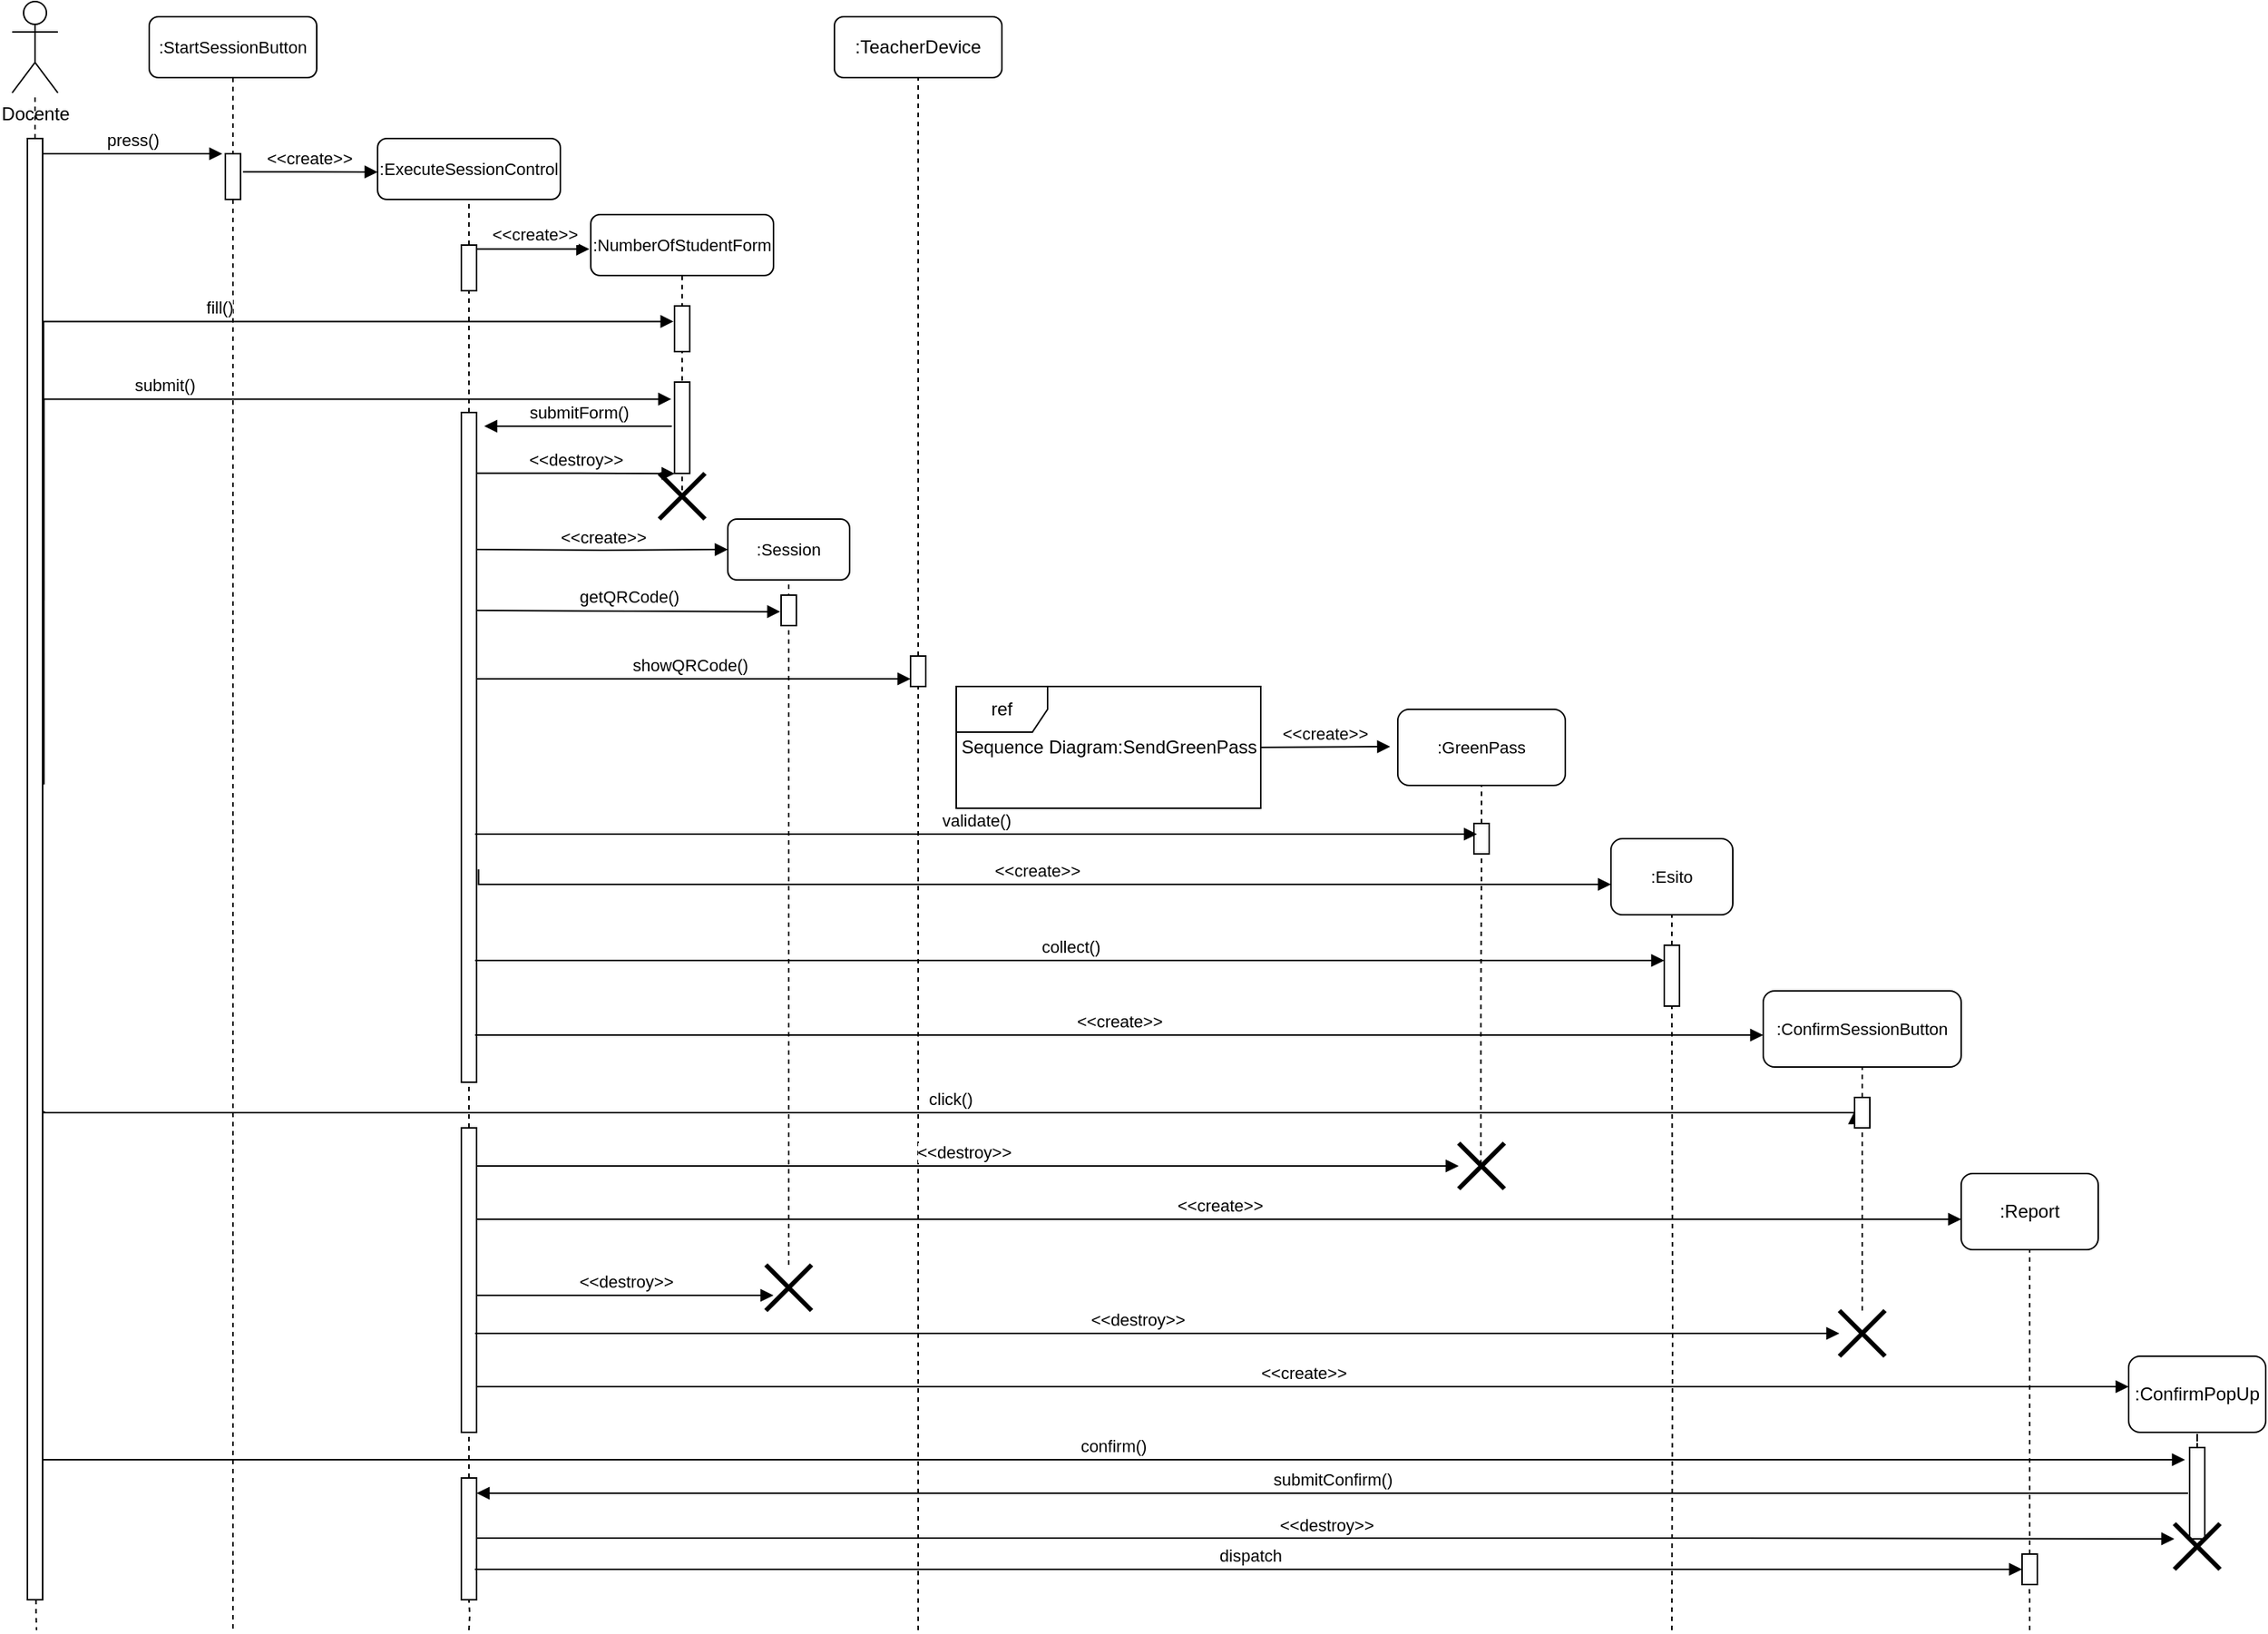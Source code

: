 <mxfile version="15.4.0" type="device"><diagram id="kgpKYQtTHZ0yAKxKKP6v" name="Page-1"><mxGraphModel dx="623" dy="282" grid="1" gridSize="10" guides="1" tooltips="1" connect="1" arrows="1" fold="1" page="1" pageScale="1" pageWidth="850" pageHeight="1100" math="0" shadow="0"><root><mxCell id="0"/><mxCell id="1" parent="0"/><mxCell id="bU4O369usYD0Mp0-NMCo-1" value="Docente" style="shape=umlActor;verticalLabelPosition=bottom;verticalAlign=top;html=1;" parent="1" vertex="1"><mxGeometry x="40" y="20" width="30" height="60" as="geometry"/></mxCell><mxCell id="bU4O369usYD0Mp0-NMCo-3" value="" style="endArrow=none;dashed=1;html=1;rounded=0;edgeStyle=orthogonalEdgeStyle;startArrow=none;" parent="1" source="bU4O369usYD0Mp0-NMCo-5" target="bU4O369usYD0Mp0-NMCo-1" edge="1"><mxGeometry width="50" height="50" relative="1" as="geometry"><mxPoint x="55" y="500" as="sourcePoint"/><mxPoint x="450" y="230" as="targetPoint"/></mxGeometry></mxCell><mxCell id="bU4O369usYD0Mp0-NMCo-5" value="" style="html=1;points=[];perimeter=orthogonalPerimeter;" parent="1" vertex="1"><mxGeometry x="50" y="110" width="10" height="960" as="geometry"/></mxCell><mxCell id="bU4O369usYD0Mp0-NMCo-7" value="press()" style="html=1;verticalAlign=bottom;endArrow=block;rounded=0;edgeStyle=orthogonalEdgeStyle;" parent="1" edge="1"><mxGeometry width="80" relative="1" as="geometry"><mxPoint x="60" y="120" as="sourcePoint"/><mxPoint x="178" y="120" as="targetPoint"/><Array as="points"><mxPoint x="178" y="120"/></Array></mxGeometry></mxCell><mxCell id="bU4O369usYD0Mp0-NMCo-8" value="&lt;font style=&quot;font-size: 11px&quot;&gt;:StartSessionButton&lt;/font&gt;" style="rounded=1;whiteSpace=wrap;html=1;" parent="1" vertex="1"><mxGeometry x="130" y="30" width="110" height="40" as="geometry"/></mxCell><mxCell id="bU4O369usYD0Mp0-NMCo-11" value="" style="endArrow=none;dashed=1;html=1;rounded=0;edgeStyle=orthogonalEdgeStyle;exitX=0.5;exitY=1;exitDx=0;exitDy=0;startArrow=none;" parent="1" source="bU4O369usYD0Mp0-NMCo-12" edge="1"><mxGeometry width="50" height="50" relative="1" as="geometry"><mxPoint x="190" y="100" as="sourcePoint"/><mxPoint x="185" y="1090" as="targetPoint"/><Array as="points"><mxPoint x="185" y="1050"/></Array></mxGeometry></mxCell><mxCell id="bU4O369usYD0Mp0-NMCo-12" value="" style="html=1;points=[];perimeter=orthogonalPerimeter;" parent="1" vertex="1"><mxGeometry x="180" y="120" width="10" height="30" as="geometry"/></mxCell><mxCell id="bU4O369usYD0Mp0-NMCo-13" value="" style="endArrow=none;dashed=1;html=1;rounded=0;edgeStyle=orthogonalEdgeStyle;exitX=0.5;exitY=1;exitDx=0;exitDy=0;" parent="1" source="bU4O369usYD0Mp0-NMCo-8" target="bU4O369usYD0Mp0-NMCo-12" edge="1"><mxGeometry width="50" height="50" relative="1" as="geometry"><mxPoint x="185" y="70" as="sourcePoint"/><mxPoint x="170" y="503.429" as="targetPoint"/><Array as="points"/></mxGeometry></mxCell><mxCell id="bU4O369usYD0Mp0-NMCo-14" value="&amp;lt;&amp;lt;create&amp;gt;&amp;gt;" style="html=1;verticalAlign=bottom;endArrow=block;rounded=0;edgeStyle=orthogonalEdgeStyle;exitX=1.157;exitY=0.395;exitDx=0;exitDy=0;exitPerimeter=0;" parent="1" source="bU4O369usYD0Mp0-NMCo-12" edge="1"><mxGeometry width="80" relative="1" as="geometry"><mxPoint x="230" y="200" as="sourcePoint"/><mxPoint x="280" y="132" as="targetPoint"/></mxGeometry></mxCell><mxCell id="bU4O369usYD0Mp0-NMCo-15" value="&lt;font style=&quot;font-size: 11px&quot;&gt;:ExecuteSessionControl&lt;/font&gt;" style="rounded=1;whiteSpace=wrap;html=1;" parent="1" vertex="1"><mxGeometry x="280" y="110" width="120" height="40" as="geometry"/></mxCell><mxCell id="bU4O369usYD0Mp0-NMCo-16" value="" style="endArrow=none;dashed=1;html=1;rounded=0;edgeStyle=orthogonalEdgeStyle;entryX=0.5;entryY=1;entryDx=0;entryDy=0;startArrow=none;" parent="1" source="bU4O369usYD0Mp0-NMCo-17" target="bU4O369usYD0Mp0-NMCo-15" edge="1"><mxGeometry width="50" height="50" relative="1" as="geometry"><mxPoint x="340" y="510" as="sourcePoint"/><mxPoint x="290" y="230" as="targetPoint"/></mxGeometry></mxCell><mxCell id="bU4O369usYD0Mp0-NMCo-17" value="" style="html=1;points=[];perimeter=orthogonalPerimeter;" parent="1" vertex="1"><mxGeometry x="335" y="180" width="10" height="30" as="geometry"/></mxCell><mxCell id="bU4O369usYD0Mp0-NMCo-18" value="" style="endArrow=none;dashed=1;html=1;rounded=0;edgeStyle=orthogonalEdgeStyle;entryX=0.5;entryY=1;entryDx=0;entryDy=0;startArrow=none;" parent="1" source="rX7FQtLpjzrD8uW23Avi-3" target="bU4O369usYD0Mp0-NMCo-17" edge="1"><mxGeometry width="50" height="50" relative="1" as="geometry"><mxPoint x="340" y="510" as="sourcePoint"/><mxPoint x="340" y="150" as="targetPoint"/></mxGeometry></mxCell><mxCell id="bU4O369usYD0Mp0-NMCo-19" value="&amp;lt;&amp;lt;create&amp;gt;&amp;gt;" style="html=1;verticalAlign=bottom;endArrow=block;rounded=0;edgeStyle=orthogonalEdgeStyle;exitX=1.029;exitY=0.088;exitDx=0;exitDy=0;exitPerimeter=0;entryX=-0.008;entryY=0.567;entryDx=0;entryDy=0;entryPerimeter=0;" parent="1" source="bU4O369usYD0Mp0-NMCo-17" target="bU4O369usYD0Mp0-NMCo-20" edge="1"><mxGeometry width="80" relative="1" as="geometry"><mxPoint x="510" y="260" as="sourcePoint"/><mxPoint x="410" y="183" as="targetPoint"/><Array as="points"/></mxGeometry></mxCell><mxCell id="bU4O369usYD0Mp0-NMCo-20" value="&lt;span style=&quot;font-size: 11px&quot;&gt;:NumberOfStudentForm&lt;/span&gt;" style="rounded=1;whiteSpace=wrap;html=1;" parent="1" vertex="1"><mxGeometry x="420" y="160" width="120" height="40" as="geometry"/></mxCell><mxCell id="bU4O369usYD0Mp0-NMCo-21" value="" style="endArrow=none;dashed=1;html=1;rounded=0;edgeStyle=orthogonalEdgeStyle;entryX=0.5;entryY=1;entryDx=0;entryDy=0;exitX=0.538;exitY=0.533;exitDx=0;exitDy=0;exitPerimeter=0;" parent="1" source="rX7FQtLpjzrD8uW23Avi-7" target="bU4O369usYD0Mp0-NMCo-20" edge="1"><mxGeometry width="50" height="50" relative="1" as="geometry"><mxPoint x="480" y="360" as="sourcePoint"/><mxPoint x="580" y="240" as="targetPoint"/><Array as="points"><mxPoint x="480" y="346"/></Array></mxGeometry></mxCell><mxCell id="bU4O369usYD0Mp0-NMCo-22" value="" style="html=1;points=[];perimeter=orthogonalPerimeter;" parent="1" vertex="1"><mxGeometry x="475" y="220" width="10" height="30" as="geometry"/></mxCell><mxCell id="bU4O369usYD0Mp0-NMCo-24" value="fill()" style="html=1;verticalAlign=bottom;endArrow=block;rounded=0;edgeStyle=orthogonalEdgeStyle;exitX=1.06;exitY=0.316;exitDx=0;exitDy=0;exitPerimeter=0;entryX=-0.066;entryY=0.341;entryDx=0;entryDy=0;entryPerimeter=0;" parent="1" source="bU4O369usYD0Mp0-NMCo-5" target="bU4O369usYD0Mp0-NMCo-22" edge="1"><mxGeometry width="80" relative="1" as="geometry"><mxPoint x="230" y="220" as="sourcePoint"/><mxPoint x="470" y="230" as="targetPoint"/><Array as="points"><mxPoint x="61" y="230"/></Array></mxGeometry></mxCell><mxCell id="rX7FQtLpjzrD8uW23Avi-1" value="" style="html=1;points=[];perimeter=orthogonalPerimeter;" parent="1" vertex="1"><mxGeometry x="475" y="270" width="10" height="60" as="geometry"/></mxCell><mxCell id="rX7FQtLpjzrD8uW23Avi-2" value="submit()" style="html=1;verticalAlign=bottom;endArrow=block;rounded=0;edgeStyle=orthogonalEdgeStyle;exitX=1.083;exitY=0.442;exitDx=0;exitDy=0;exitPerimeter=0;entryX=-0.214;entryY=0.187;entryDx=0;entryDy=0;entryPerimeter=0;" parent="1" source="bU4O369usYD0Mp0-NMCo-5" target="rX7FQtLpjzrD8uW23Avi-1" edge="1"><mxGeometry width="80" relative="1" as="geometry"><mxPoint x="370" y="280" as="sourcePoint"/><mxPoint x="470" y="281" as="targetPoint"/><Array as="points"><mxPoint x="61" y="281"/></Array></mxGeometry></mxCell><mxCell id="rX7FQtLpjzrD8uW23Avi-3" value="" style="html=1;points=[];perimeter=orthogonalPerimeter;" parent="1" vertex="1"><mxGeometry x="335" y="290" width="10" height="440" as="geometry"/></mxCell><mxCell id="rX7FQtLpjzrD8uW23Avi-4" value="" style="endArrow=none;dashed=1;html=1;rounded=0;edgeStyle=orthogonalEdgeStyle;startArrow=none;" parent="1" source="q5FVolAJccyDtdrA55qt-30" target="rX7FQtLpjzrD8uW23Avi-3" edge="1"><mxGeometry width="50" height="50" relative="1" as="geometry"><mxPoint x="340" y="890" as="sourcePoint"/><mxPoint x="340" y="210" as="targetPoint"/></mxGeometry></mxCell><mxCell id="rX7FQtLpjzrD8uW23Avi-5" value="submitForm()" style="html=1;verticalAlign=bottom;endArrow=block;rounded=0;edgeStyle=orthogonalEdgeStyle;exitX=-0.179;exitY=0.483;exitDx=0;exitDy=0;exitPerimeter=0;" parent="1" source="rX7FQtLpjzrD8uW23Avi-1" edge="1"><mxGeometry width="80" relative="1" as="geometry"><mxPoint x="470" y="299" as="sourcePoint"/><mxPoint x="350" y="299" as="targetPoint"/></mxGeometry></mxCell><mxCell id="rX7FQtLpjzrD8uW23Avi-6" value="&amp;lt;&amp;lt;destroy&amp;gt;&amp;gt;" style="html=1;verticalAlign=bottom;endArrow=block;rounded=0;edgeStyle=orthogonalEdgeStyle;entryX=0.007;entryY=1.002;entryDx=0;entryDy=0;entryPerimeter=0;" parent="1" target="rX7FQtLpjzrD8uW23Avi-1" edge="1"><mxGeometry width="80" relative="1" as="geometry"><mxPoint x="345" y="329.88" as="sourcePoint"/><mxPoint x="470" y="330" as="targetPoint"/><Array as="points"><mxPoint x="405" y="330"/></Array></mxGeometry></mxCell><mxCell id="rX7FQtLpjzrD8uW23Avi-7" value="" style="shape=umlDestroy;whiteSpace=wrap;html=1;strokeWidth=3;" parent="1" vertex="1"><mxGeometry x="465" y="330" width="30" height="30" as="geometry"/></mxCell><mxCell id="rX7FQtLpjzrD8uW23Avi-8" value="&amp;lt;&amp;lt;create&amp;gt;&amp;gt;" style="html=1;verticalAlign=bottom;endArrow=block;rounded=0;edgeStyle=orthogonalEdgeStyle;entryX=0;entryY=0.5;entryDx=0;entryDy=0;" parent="1" target="rX7FQtLpjzrD8uW23Avi-10" edge="1"><mxGeometry width="80" relative="1" as="geometry"><mxPoint x="345" y="380" as="sourcePoint"/><mxPoint x="450" y="380" as="targetPoint"/></mxGeometry></mxCell><mxCell id="rX7FQtLpjzrD8uW23Avi-10" value="&lt;span style=&quot;font-size: 11px&quot;&gt;:Session&lt;/span&gt;" style="rounded=1;whiteSpace=wrap;html=1;" parent="1" vertex="1"><mxGeometry x="510" y="360" width="80" height="40" as="geometry"/></mxCell><mxCell id="rX7FQtLpjzrD8uW23Avi-11" value="" style="endArrow=none;dashed=1;html=1;rounded=0;edgeStyle=orthogonalEdgeStyle;entryX=0.5;entryY=1;entryDx=0;entryDy=0;startArrow=none;" parent="1" source="q5FVolAJccyDtdrA55qt-45" target="rX7FQtLpjzrD8uW23Avi-10" edge="1"><mxGeometry width="50" height="50" relative="1" as="geometry"><mxPoint x="550" y="870" as="sourcePoint"/><mxPoint x="440" y="430" as="targetPoint"/></mxGeometry></mxCell><mxCell id="rX7FQtLpjzrD8uW23Avi-13" value="" style="html=1;points=[];perimeter=orthogonalPerimeter;" parent="1" vertex="1"><mxGeometry x="545" y="410" width="10" height="20" as="geometry"/></mxCell><mxCell id="rX7FQtLpjzrD8uW23Avi-15" value="getQRCode()" style="html=1;verticalAlign=bottom;endArrow=block;rounded=0;edgeStyle=orthogonalEdgeStyle;entryX=-0.057;entryY=0.543;entryDx=0;entryDy=0;entryPerimeter=0;" parent="1" target="rX7FQtLpjzrD8uW23Avi-13" edge="1"><mxGeometry width="80" relative="1" as="geometry"><mxPoint x="345" y="420" as="sourcePoint"/><mxPoint x="425" y="420" as="targetPoint"/></mxGeometry></mxCell><mxCell id="rX7FQtLpjzrD8uW23Avi-16" value=":TeacherDevice" style="rounded=1;whiteSpace=wrap;html=1;" parent="1" vertex="1"><mxGeometry x="580" y="30" width="110" height="40" as="geometry"/></mxCell><mxCell id="rX7FQtLpjzrD8uW23Avi-17" value="" style="endArrow=none;dashed=1;html=1;rounded=0;edgeStyle=orthogonalEdgeStyle;entryX=0.5;entryY=1;entryDx=0;entryDy=0;startArrow=none;" parent="1" source="rX7FQtLpjzrD8uW23Avi-18" target="rX7FQtLpjzrD8uW23Avi-16" edge="1"><mxGeometry width="50" height="50" relative="1" as="geometry"><mxPoint x="635" y="620" as="sourcePoint"/><mxPoint x="570" y="160" as="targetPoint"/><Array as="points"/></mxGeometry></mxCell><mxCell id="rX7FQtLpjzrD8uW23Avi-18" value="" style="html=1;points=[];perimeter=orthogonalPerimeter;" parent="1" vertex="1"><mxGeometry x="630" y="450" width="10" height="20" as="geometry"/></mxCell><mxCell id="rX7FQtLpjzrD8uW23Avi-19" value="" style="endArrow=none;dashed=1;html=1;rounded=0;edgeStyle=orthogonalEdgeStyle;entryX=0.5;entryY=1;entryDx=0;entryDy=0;" parent="1" target="rX7FQtLpjzrD8uW23Avi-18" edge="1"><mxGeometry width="50" height="50" relative="1" as="geometry"><mxPoint x="635" y="1090" as="sourcePoint"/><mxPoint x="635" y="70" as="targetPoint"/><Array as="points"><mxPoint x="635" y="610"/></Array></mxGeometry></mxCell><mxCell id="rX7FQtLpjzrD8uW23Avi-20" value="showQRCode()" style="html=1;verticalAlign=bottom;endArrow=block;rounded=0;edgeStyle=orthogonalEdgeStyle;entryX=0;entryY=0.75;entryDx=0;entryDy=0;entryPerimeter=0;" parent="1" target="rX7FQtLpjzrD8uW23Avi-18" edge="1"><mxGeometry width="80" relative="1" as="geometry"><mxPoint x="345" y="460" as="sourcePoint"/><mxPoint x="435" y="480" as="targetPoint"/><Array as="points"><mxPoint x="345" y="465"/></Array></mxGeometry></mxCell><mxCell id="rX7FQtLpjzrD8uW23Avi-22" value="ref" style="shape=umlFrame;whiteSpace=wrap;html=1;" parent="1" vertex="1"><mxGeometry x="660" y="470" width="200" height="80" as="geometry"/></mxCell><mxCell id="rX7FQtLpjzrD8uW23Avi-23" value="Sequence Diagram:SendGreenPass" style="text;html=1;align=center;verticalAlign=middle;resizable=0;points=[];autosize=1;strokeColor=none;fillColor=none;" parent="1" vertex="1"><mxGeometry x="655" y="500" width="210" height="20" as="geometry"/></mxCell><mxCell id="q5FVolAJccyDtdrA55qt-2" value="&amp;lt;&amp;lt;create&amp;gt;&amp;gt;" style="html=1;verticalAlign=bottom;endArrow=block;rounded=0;edgeStyle=orthogonalEdgeStyle;exitX=1;exitY=0.5;exitDx=0;exitDy=0;exitPerimeter=0;" parent="1" source="rX7FQtLpjzrD8uW23Avi-22" edge="1"><mxGeometry width="80" relative="1" as="geometry"><mxPoint x="865" y="509.5" as="sourcePoint"/><mxPoint x="945" y="509.5" as="targetPoint"/></mxGeometry></mxCell><mxCell id="q5FVolAJccyDtdrA55qt-3" value="&lt;span style=&quot;font-size: 11px&quot;&gt;:GreenPass&lt;/span&gt;" style="rounded=1;whiteSpace=wrap;html=1;" parent="1" vertex="1"><mxGeometry x="950" y="485" width="110" height="50" as="geometry"/></mxCell><mxCell id="q5FVolAJccyDtdrA55qt-4" value="" style="endArrow=none;dashed=1;html=1;rounded=0;edgeStyle=orthogonalEdgeStyle;entryX=0.5;entryY=1;entryDx=0;entryDy=0;startArrow=none;" parent="1" source="q5FVolAJccyDtdrA55qt-5" target="q5FVolAJccyDtdrA55qt-3" edge="1"><mxGeometry width="50" height="50" relative="1" as="geometry"><mxPoint x="1005" y="730" as="sourcePoint"/><mxPoint x="880" y="560" as="targetPoint"/></mxGeometry></mxCell><mxCell id="q5FVolAJccyDtdrA55qt-5" value="" style="html=1;points=[];perimeter=orthogonalPerimeter;" parent="1" vertex="1"><mxGeometry x="1000" y="560" width="10" height="20" as="geometry"/></mxCell><mxCell id="q5FVolAJccyDtdrA55qt-6" value="" style="endArrow=none;dashed=1;html=1;rounded=0;edgeStyle=orthogonalEdgeStyle;entryX=0.5;entryY=1;entryDx=0;entryDy=0;startArrow=none;exitX=0.486;exitY=0.467;exitDx=0;exitDy=0;exitPerimeter=0;" parent="1" source="q5FVolAJccyDtdrA55qt-33" target="q5FVolAJccyDtdrA55qt-5" edge="1"><mxGeometry width="50" height="50" relative="1" as="geometry"><mxPoint x="1005" y="780" as="sourcePoint"/><mxPoint x="1005" y="535" as="targetPoint"/></mxGeometry></mxCell><mxCell id="q5FVolAJccyDtdrA55qt-7" value="validate()" style="html=1;verticalAlign=bottom;endArrow=block;rounded=0;edgeStyle=orthogonalEdgeStyle;entryX=0.2;entryY=0.35;entryDx=0;entryDy=0;entryPerimeter=0;" parent="1" target="q5FVolAJccyDtdrA55qt-5" edge="1"><mxGeometry width="80" relative="1" as="geometry"><mxPoint x="344" y="567" as="sourcePoint"/><mxPoint x="900" y="580" as="targetPoint"/><Array as="points"><mxPoint x="344" y="567"/></Array></mxGeometry></mxCell><mxCell id="q5FVolAJccyDtdrA55qt-8" value="&amp;lt;&amp;lt;create&amp;gt;&amp;gt;" style="html=1;verticalAlign=bottom;endArrow=block;rounded=0;edgeStyle=orthogonalEdgeStyle;exitX=1.129;exitY=0.682;exitDx=0;exitDy=0;exitPerimeter=0;" parent="1" source="rX7FQtLpjzrD8uW23Avi-3" edge="1"><mxGeometry width="80" relative="1" as="geometry"><mxPoint x="710" y="600" as="sourcePoint"/><mxPoint x="1090" y="600" as="targetPoint"/><Array as="points"><mxPoint x="346" y="600"/></Array></mxGeometry></mxCell><mxCell id="q5FVolAJccyDtdrA55qt-9" value="&lt;span style=&quot;font-size: 11px&quot;&gt;:Esito&lt;/span&gt;" style="rounded=1;whiteSpace=wrap;html=1;" parent="1" vertex="1"><mxGeometry x="1090" y="570" width="80" height="50" as="geometry"/></mxCell><mxCell id="q5FVolAJccyDtdrA55qt-11" value="" style="endArrow=none;dashed=1;html=1;rounded=0;edgeStyle=orthogonalEdgeStyle;entryX=0.5;entryY=1;entryDx=0;entryDy=0;startArrow=none;" parent="1" source="q5FVolAJccyDtdrA55qt-12" target="q5FVolAJccyDtdrA55qt-9" edge="1"><mxGeometry width="50" height="50" relative="1" as="geometry"><mxPoint x="1130" y="780" as="sourcePoint"/><mxPoint x="1130" y="650" as="targetPoint"/></mxGeometry></mxCell><mxCell id="q5FVolAJccyDtdrA55qt-12" value="" style="html=1;points=[];perimeter=orthogonalPerimeter;" parent="1" vertex="1"><mxGeometry x="1125" y="640" width="10" height="40" as="geometry"/></mxCell><mxCell id="q5FVolAJccyDtdrA55qt-13" value="" style="endArrow=none;dashed=1;html=1;rounded=0;edgeStyle=orthogonalEdgeStyle;entryX=0.5;entryY=1;entryDx=0;entryDy=0;startArrow=none;" parent="1" target="q5FVolAJccyDtdrA55qt-12" edge="1"><mxGeometry width="50" height="50" relative="1" as="geometry"><mxPoint x="1130" y="1090" as="sourcePoint"/><mxPoint x="1130" y="620" as="targetPoint"/></mxGeometry></mxCell><mxCell id="q5FVolAJccyDtdrA55qt-20" value="collect()" style="html=1;verticalAlign=bottom;endArrow=block;rounded=0;edgeStyle=orthogonalEdgeStyle;" parent="1" edge="1"><mxGeometry width="80" relative="1" as="geometry"><mxPoint x="344" y="650" as="sourcePoint"/><mxPoint x="1125" y="650" as="targetPoint"/><Array as="points"><mxPoint x="344" y="650"/></Array></mxGeometry></mxCell><mxCell id="q5FVolAJccyDtdrA55qt-23" value="&amp;lt;&amp;lt;create&amp;gt;&amp;gt;" style="html=1;verticalAlign=bottom;endArrow=block;rounded=0;edgeStyle=orthogonalEdgeStyle;" parent="1" edge="1"><mxGeometry width="80" relative="1" as="geometry"><mxPoint x="344" y="699" as="sourcePoint"/><mxPoint x="1190" y="699" as="targetPoint"/><Array as="points"><mxPoint x="344" y="699"/></Array></mxGeometry></mxCell><mxCell id="q5FVolAJccyDtdrA55qt-24" value="&lt;span style=&quot;font-size: 11px&quot;&gt;:ConfirmSessionButton&lt;/span&gt;" style="rounded=1;whiteSpace=wrap;html=1;" parent="1" vertex="1"><mxGeometry x="1190" y="670" width="130" height="50" as="geometry"/></mxCell><mxCell id="q5FVolAJccyDtdrA55qt-25" value="" style="endArrow=none;dashed=1;html=1;rounded=0;edgeStyle=orthogonalEdgeStyle;entryX=0.5;entryY=1;entryDx=0;entryDy=0;startArrow=none;" parent="1" source="q5FVolAJccyDtdrA55qt-26" target="q5FVolAJccyDtdrA55qt-24" edge="1"><mxGeometry width="50" height="50" relative="1" as="geometry"><mxPoint x="1255" y="780" as="sourcePoint"/><mxPoint x="1260" y="730" as="targetPoint"/></mxGeometry></mxCell><mxCell id="q5FVolAJccyDtdrA55qt-27" value="click()" style="html=1;verticalAlign=bottom;endArrow=block;rounded=0;edgeStyle=orthogonalEdgeStyle;" parent="1" edge="1"><mxGeometry width="80" relative="1" as="geometry"><mxPoint x="61" y="749" as="sourcePoint"/><mxPoint x="1250" y="749" as="targetPoint"/><Array as="points"><mxPoint x="61" y="750"/></Array></mxGeometry></mxCell><mxCell id="q5FVolAJccyDtdrA55qt-26" value="" style="html=1;points=[];perimeter=orthogonalPerimeter;" parent="1" vertex="1"><mxGeometry x="1250" y="740" width="10" height="20" as="geometry"/></mxCell><mxCell id="q5FVolAJccyDtdrA55qt-28" value="" style="endArrow=none;dashed=1;html=1;rounded=0;edgeStyle=orthogonalEdgeStyle;entryX=0.5;entryY=1;entryDx=0;entryDy=0;startArrow=none;" parent="1" target="q5FVolAJccyDtdrA55qt-26" edge="1" source="jauBldCnT_5NUnDLEimC-2"><mxGeometry width="50" height="50" relative="1" as="geometry"><mxPoint x="1255" y="880" as="sourcePoint"/><mxPoint x="1255" y="720" as="targetPoint"/></mxGeometry></mxCell><mxCell id="q5FVolAJccyDtdrA55qt-30" value="" style="html=1;points=[];perimeter=orthogonalPerimeter;" parent="1" vertex="1"><mxGeometry x="335" y="760" width="10" height="200" as="geometry"/></mxCell><mxCell id="q5FVolAJccyDtdrA55qt-32" value="&amp;lt;&amp;lt;destroy&amp;gt;&amp;gt;" style="html=1;verticalAlign=bottom;endArrow=block;rounded=0;edgeStyle=orthogonalEdgeStyle;" parent="1" target="q5FVolAJccyDtdrA55qt-33" edge="1"><mxGeometry width="80" relative="1" as="geometry"><mxPoint x="345" y="780" as="sourcePoint"/><mxPoint x="970" y="775" as="targetPoint"/><Array as="points"><mxPoint x="345" y="785"/></Array></mxGeometry></mxCell><mxCell id="q5FVolAJccyDtdrA55qt-33" value="" style="shape=umlDestroy;whiteSpace=wrap;html=1;strokeWidth=3;" parent="1" vertex="1"><mxGeometry x="990" y="770" width="30" height="30" as="geometry"/></mxCell><mxCell id="q5FVolAJccyDtdrA55qt-36" value="&amp;lt;&amp;lt;create&amp;gt;&amp;gt;" style="html=1;verticalAlign=bottom;endArrow=block;rounded=0;edgeStyle=orthogonalEdgeStyle;" parent="1" target="q5FVolAJccyDtdrA55qt-37" edge="1"><mxGeometry width="80" relative="1" as="geometry"><mxPoint x="345" y="820" as="sourcePoint"/><mxPoint x="1340" y="820" as="targetPoint"/><Array as="points"><mxPoint x="1060" y="820"/><mxPoint x="1060" y="820"/></Array></mxGeometry></mxCell><mxCell id="q5FVolAJccyDtdrA55qt-37" value=":Report" style="rounded=1;whiteSpace=wrap;html=1;" parent="1" vertex="1"><mxGeometry x="1320" y="790" width="90" height="50" as="geometry"/></mxCell><mxCell id="q5FVolAJccyDtdrA55qt-44" value="&amp;lt;&amp;lt;destroy&amp;gt;&amp;gt;" style="html=1;verticalAlign=bottom;endArrow=block;rounded=0;edgeStyle=orthogonalEdgeStyle;" parent="1" edge="1"><mxGeometry width="80" relative="1" as="geometry"><mxPoint x="345" y="870" as="sourcePoint"/><mxPoint x="540" y="870" as="targetPoint"/></mxGeometry></mxCell><mxCell id="q5FVolAJccyDtdrA55qt-45" value="" style="shape=umlDestroy;whiteSpace=wrap;html=1;strokeWidth=3;" parent="1" vertex="1"><mxGeometry x="535" y="850" width="30" height="30" as="geometry"/></mxCell><mxCell id="q5FVolAJccyDtdrA55qt-47" value="" style="endArrow=none;dashed=1;html=1;rounded=0;edgeStyle=orthogonalEdgeStyle;startArrow=none;" parent="1" edge="1" source="jauBldCnT_5NUnDLEimC-19"><mxGeometry width="50" height="50" relative="1" as="geometry"><mxPoint x="1360" y="1120" as="sourcePoint"/><mxPoint x="1365" y="840" as="targetPoint"/><Array as="points"><mxPoint x="1365" y="840"/></Array></mxGeometry></mxCell><mxCell id="jauBldCnT_5NUnDLEimC-1" value="&amp;lt;&amp;lt;destroy&amp;gt;&amp;gt;" style="html=1;verticalAlign=bottom;endArrow=block;rounded=0;edgeStyle=orthogonalEdgeStyle;" edge="1" parent="1" target="jauBldCnT_5NUnDLEimC-2"><mxGeometry width="80" relative="1" as="geometry"><mxPoint x="370" y="895" as="sourcePoint"/><mxPoint x="1230" y="894" as="targetPoint"/><Array as="points"><mxPoint x="344" y="895"/></Array></mxGeometry></mxCell><mxCell id="jauBldCnT_5NUnDLEimC-2" value="" style="shape=umlDestroy;whiteSpace=wrap;html=1;strokeWidth=3;" vertex="1" parent="1"><mxGeometry x="1240" y="880" width="30" height="30" as="geometry"/></mxCell><mxCell id="jauBldCnT_5NUnDLEimC-5" value="&amp;lt;&amp;lt;create&amp;gt;&amp;gt;" style="html=1;verticalAlign=bottom;endArrow=block;rounded=0;edgeStyle=orthogonalEdgeStyle;" edge="1" parent="1"><mxGeometry width="80" relative="1" as="geometry"><mxPoint x="345" y="930" as="sourcePoint"/><mxPoint x="1430" y="930" as="targetPoint"/></mxGeometry></mxCell><mxCell id="jauBldCnT_5NUnDLEimC-6" value=":ConfirmPopUp" style="rounded=1;whiteSpace=wrap;html=1;" vertex="1" parent="1"><mxGeometry x="1430" y="910" width="90" height="50" as="geometry"/></mxCell><mxCell id="jauBldCnT_5NUnDLEimC-7" value="" style="endArrow=none;dashed=1;html=1;rounded=0;edgeStyle=orthogonalEdgeStyle;startArrow=none;" edge="1" parent="1" source="jauBldCnT_5NUnDLEimC-8" target="jauBldCnT_5NUnDLEimC-6"><mxGeometry width="50" height="50" relative="1" as="geometry"><mxPoint x="1474.5" y="1190" as="sourcePoint"/><mxPoint x="1474.5" y="960" as="targetPoint"/></mxGeometry></mxCell><mxCell id="jauBldCnT_5NUnDLEimC-8" value="" style="html=1;points=[];perimeter=orthogonalPerimeter;" vertex="1" parent="1"><mxGeometry x="1470" y="970" width="10" height="60" as="geometry"/></mxCell><mxCell id="jauBldCnT_5NUnDLEimC-10" value="confirm()" style="html=1;verticalAlign=bottom;endArrow=block;rounded=0;edgeStyle=orthogonalEdgeStyle;" edge="1" parent="1"><mxGeometry width="80" relative="1" as="geometry"><mxPoint x="60" y="979" as="sourcePoint"/><mxPoint x="1467" y="978" as="targetPoint"/><Array as="points"><mxPoint x="60" y="978"/></Array></mxGeometry></mxCell><mxCell id="jauBldCnT_5NUnDLEimC-11" value="" style="endArrow=none;dashed=1;html=1;rounded=0;edgeStyle=orthogonalEdgeStyle;startArrow=none;" edge="1" parent="1" source="jauBldCnT_5NUnDLEimC-12"><mxGeometry width="50" height="50" relative="1" as="geometry"><mxPoint x="340" y="1090" as="sourcePoint"/><mxPoint x="340" y="960" as="targetPoint"/></mxGeometry></mxCell><mxCell id="jauBldCnT_5NUnDLEimC-12" value="" style="html=1;points=[];perimeter=orthogonalPerimeter;" vertex="1" parent="1"><mxGeometry x="335" y="990" width="10" height="80" as="geometry"/></mxCell><mxCell id="jauBldCnT_5NUnDLEimC-13" value="" style="endArrow=none;dashed=1;html=1;rounded=0;edgeStyle=orthogonalEdgeStyle;" edge="1" parent="1" target="jauBldCnT_5NUnDLEimC-12"><mxGeometry width="50" height="50" relative="1" as="geometry"><mxPoint x="340" y="1090" as="sourcePoint"/><mxPoint x="340" y="960" as="targetPoint"/></mxGeometry></mxCell><mxCell id="jauBldCnT_5NUnDLEimC-14" value="submitConfirm()" style="html=1;verticalAlign=bottom;endArrow=block;rounded=0;edgeStyle=orthogonalEdgeStyle;exitX=-0.1;exitY=0.5;exitDx=0;exitDy=0;exitPerimeter=0;" edge="1" parent="1" source="jauBldCnT_5NUnDLEimC-8"><mxGeometry width="80" relative="1" as="geometry"><mxPoint x="735" y="1000" as="sourcePoint"/><mxPoint x="345" y="1000" as="targetPoint"/><Array as="points"/></mxGeometry></mxCell><mxCell id="jauBldCnT_5NUnDLEimC-15" value="&amp;lt;&amp;lt;destroy&amp;gt;&amp;gt;" style="html=1;verticalAlign=bottom;endArrow=block;rounded=0;edgeStyle=orthogonalEdgeStyle;" edge="1" parent="1"><mxGeometry width="80" relative="1" as="geometry"><mxPoint x="345" y="1029.5" as="sourcePoint"/><mxPoint x="1460" y="1030" as="targetPoint"/><Array as="points"><mxPoint x="1160" y="1030"/><mxPoint x="1160" y="1030"/></Array></mxGeometry></mxCell><mxCell id="jauBldCnT_5NUnDLEimC-17" value="" style="shape=umlDestroy;whiteSpace=wrap;html=1;strokeWidth=3;" vertex="1" parent="1"><mxGeometry x="1460" y="1020" width="30" height="30" as="geometry"/></mxCell><mxCell id="jauBldCnT_5NUnDLEimC-19" value="" style="html=1;points=[];perimeter=orthogonalPerimeter;" vertex="1" parent="1"><mxGeometry x="1360" y="1040" width="10" height="20" as="geometry"/></mxCell><mxCell id="jauBldCnT_5NUnDLEimC-22" value="" style="endArrow=none;dashed=1;html=1;rounded=0;edgeStyle=orthogonalEdgeStyle;" edge="1" parent="1"><mxGeometry width="50" height="50" relative="1" as="geometry"><mxPoint x="1365" y="1090" as="sourcePoint"/><mxPoint x="1364.71" y="1060" as="targetPoint"/><Array as="points"><mxPoint x="1364.71" y="1070"/><mxPoint x="1364.71" y="1070"/></Array></mxGeometry></mxCell><mxCell id="jauBldCnT_5NUnDLEimC-25" value="" style="endArrow=none;dashed=1;html=1;rounded=0;edgeStyle=orthogonalEdgeStyle;exitX=0.567;exitY=1;exitDx=0;exitDy=0;exitPerimeter=0;" edge="1" parent="1" source="bU4O369usYD0Mp0-NMCo-5"><mxGeometry width="50" height="50" relative="1" as="geometry"><mxPoint x="150" y="1110" as="sourcePoint"/><mxPoint x="56" y="1090" as="targetPoint"/><Array as="points"><mxPoint x="56" y="1080"/></Array></mxGeometry></mxCell><mxCell id="jauBldCnT_5NUnDLEimC-26" value="dispatch" style="html=1;verticalAlign=bottom;endArrow=block;rounded=0;edgeStyle=orthogonalEdgeStyle;exitX=0.886;exitY=0.75;exitDx=0;exitDy=0;exitPerimeter=0;" edge="1" parent="1" source="jauBldCnT_5NUnDLEimC-12"><mxGeometry width="80" relative="1" as="geometry"><mxPoint x="350" y="1050" as="sourcePoint"/><mxPoint x="1360" y="1050" as="targetPoint"/></mxGeometry></mxCell></root></mxGraphModel></diagram></mxfile>